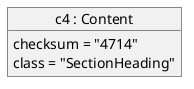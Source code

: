 @startuml
object "c4 : Content" as generalInformationHeading {
    checksum = "4714"
    class = "SectionHeading"
}
@enduml
